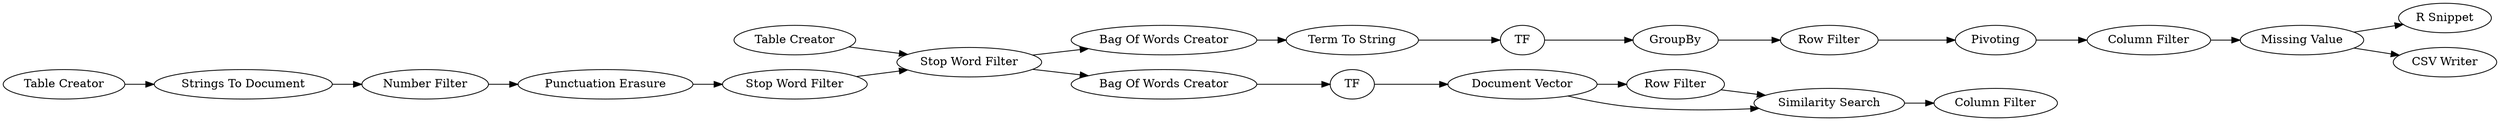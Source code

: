 digraph {
	336 -> 337
	315 -> 313
	307 -> 325
	313 -> 316
	337 -> 340
	325 -> 335
	321 -> 356
	340 -> 327
	314 -> 315
	340 -> 322
	333 -> 326
	327 -> 334
	325 -> 332
	341 -> 340
	314 -> 313
	322 -> 323
	326 -> 303
	323 -> 314
	328 -> 333
	347 -> 321
	334 -> 328
	303 -> 307
	356 -> 336
	307 [label="Column Filter"]
	322 [label="Bag Of Words Creator"]
	327 [label="Bag Of Words Creator"]
	313 [label="Similarity Search"]
	341 [label="Table Creator"]
	335 [label="R Snippet"]
	315 [label="Row Filter"]
	316 [label="Column Filter"]
	325 [label="Missing Value"]
	336 [label="Punctuation Erasure"]
	328 [label=TF]
	332 [label="CSV Writer"]
	334 [label="Term To String"]
	333 [label=GroupBy]
	356 [label="Number Filter"]
	337 [label="Stop Word Filter"]
	321 [label="Strings To Document"]
	340 [label="Stop Word Filter"]
	314 [label="Document Vector"]
	326 [label="Row Filter"]
	303 [label=Pivoting]
	323 [label=TF]
	347 [label="Table Creator"]
	rankdir=LR
}
